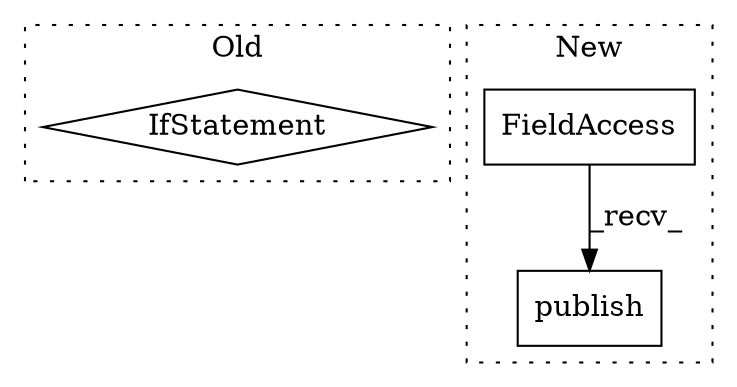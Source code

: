 digraph G {
subgraph cluster0 {
1 [label="IfStatement" a="25" s="8073,8101" l="4,2" shape="diamond"];
label = "Old";
style="dotted";
}
subgraph cluster1 {
2 [label="publish" a="32" s="12469,12484" l="8,1" shape="box"];
3 [label="FieldAccess" a="22" s="12454" l="14" shape="box"];
label = "New";
style="dotted";
}
3 -> 2 [label="_recv_"];
}